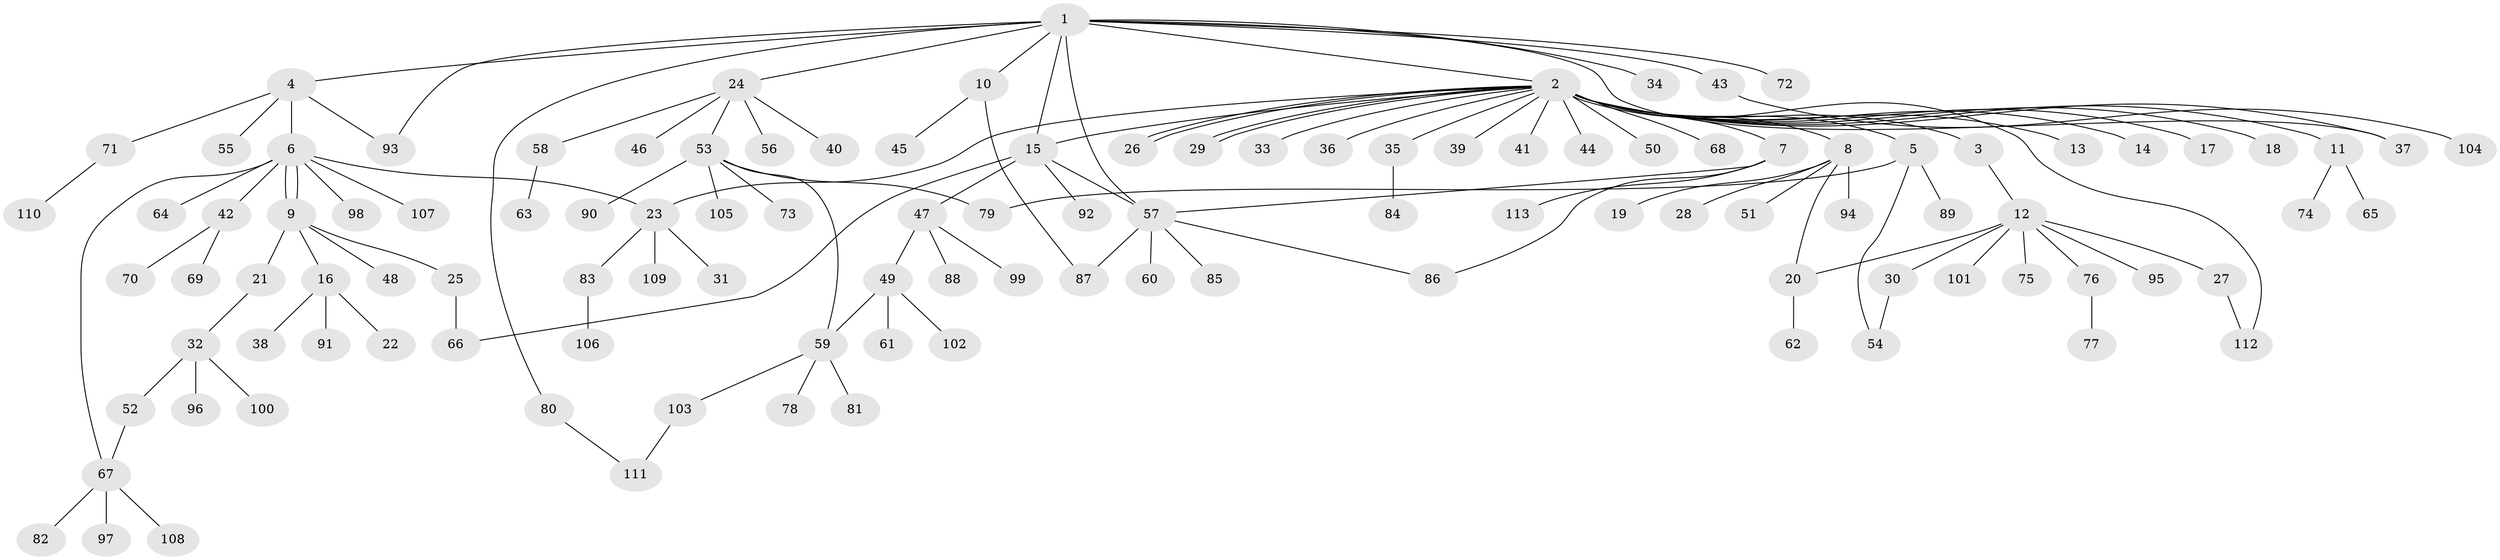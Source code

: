 // coarse degree distribution, {11: 0.0125, 23: 0.0125, 2: 0.225, 4: 0.075, 3: 0.0875, 7: 0.025, 5: 0.05, 1: 0.5125}
// Generated by graph-tools (version 1.1) at 2025/50/03/04/25 22:50:18]
// undirected, 113 vertices, 131 edges
graph export_dot {
  node [color=gray90,style=filled];
  1;
  2;
  3;
  4;
  5;
  6;
  7;
  8;
  9;
  10;
  11;
  12;
  13;
  14;
  15;
  16;
  17;
  18;
  19;
  20;
  21;
  22;
  23;
  24;
  25;
  26;
  27;
  28;
  29;
  30;
  31;
  32;
  33;
  34;
  35;
  36;
  37;
  38;
  39;
  40;
  41;
  42;
  43;
  44;
  45;
  46;
  47;
  48;
  49;
  50;
  51;
  52;
  53;
  54;
  55;
  56;
  57;
  58;
  59;
  60;
  61;
  62;
  63;
  64;
  65;
  66;
  67;
  68;
  69;
  70;
  71;
  72;
  73;
  74;
  75;
  76;
  77;
  78;
  79;
  80;
  81;
  82;
  83;
  84;
  85;
  86;
  87;
  88;
  89;
  90;
  91;
  92;
  93;
  94;
  95;
  96;
  97;
  98;
  99;
  100;
  101;
  102;
  103;
  104;
  105;
  106;
  107;
  108;
  109;
  110;
  111;
  112;
  113;
  1 -- 2;
  1 -- 4;
  1 -- 10;
  1 -- 15;
  1 -- 24;
  1 -- 34;
  1 -- 37;
  1 -- 43;
  1 -- 57;
  1 -- 72;
  1 -- 80;
  1 -- 93;
  2 -- 3;
  2 -- 5;
  2 -- 7;
  2 -- 8;
  2 -- 11;
  2 -- 13;
  2 -- 14;
  2 -- 15;
  2 -- 17;
  2 -- 18;
  2 -- 23;
  2 -- 26;
  2 -- 26;
  2 -- 29;
  2 -- 29;
  2 -- 33;
  2 -- 35;
  2 -- 36;
  2 -- 37;
  2 -- 39;
  2 -- 41;
  2 -- 44;
  2 -- 50;
  2 -- 68;
  2 -- 112;
  3 -- 12;
  4 -- 6;
  4 -- 55;
  4 -- 71;
  4 -- 93;
  5 -- 54;
  5 -- 79;
  5 -- 89;
  6 -- 9;
  6 -- 9;
  6 -- 23;
  6 -- 42;
  6 -- 64;
  6 -- 67;
  6 -- 98;
  6 -- 107;
  7 -- 57;
  7 -- 86;
  7 -- 113;
  8 -- 19;
  8 -- 20;
  8 -- 28;
  8 -- 51;
  8 -- 94;
  9 -- 16;
  9 -- 21;
  9 -- 25;
  9 -- 48;
  10 -- 45;
  10 -- 87;
  11 -- 65;
  11 -- 74;
  12 -- 20;
  12 -- 27;
  12 -- 30;
  12 -- 75;
  12 -- 76;
  12 -- 95;
  12 -- 101;
  15 -- 47;
  15 -- 57;
  15 -- 66;
  15 -- 92;
  16 -- 22;
  16 -- 38;
  16 -- 91;
  20 -- 62;
  21 -- 32;
  23 -- 31;
  23 -- 83;
  23 -- 109;
  24 -- 40;
  24 -- 46;
  24 -- 53;
  24 -- 56;
  24 -- 58;
  25 -- 66;
  27 -- 112;
  30 -- 54;
  32 -- 52;
  32 -- 96;
  32 -- 100;
  35 -- 84;
  42 -- 69;
  42 -- 70;
  43 -- 104;
  47 -- 49;
  47 -- 88;
  47 -- 99;
  49 -- 59;
  49 -- 61;
  49 -- 102;
  52 -- 67;
  53 -- 59;
  53 -- 73;
  53 -- 79;
  53 -- 90;
  53 -- 105;
  57 -- 60;
  57 -- 85;
  57 -- 86;
  57 -- 87;
  58 -- 63;
  59 -- 78;
  59 -- 81;
  59 -- 103;
  67 -- 82;
  67 -- 97;
  67 -- 108;
  71 -- 110;
  76 -- 77;
  80 -- 111;
  83 -- 106;
  103 -- 111;
}
